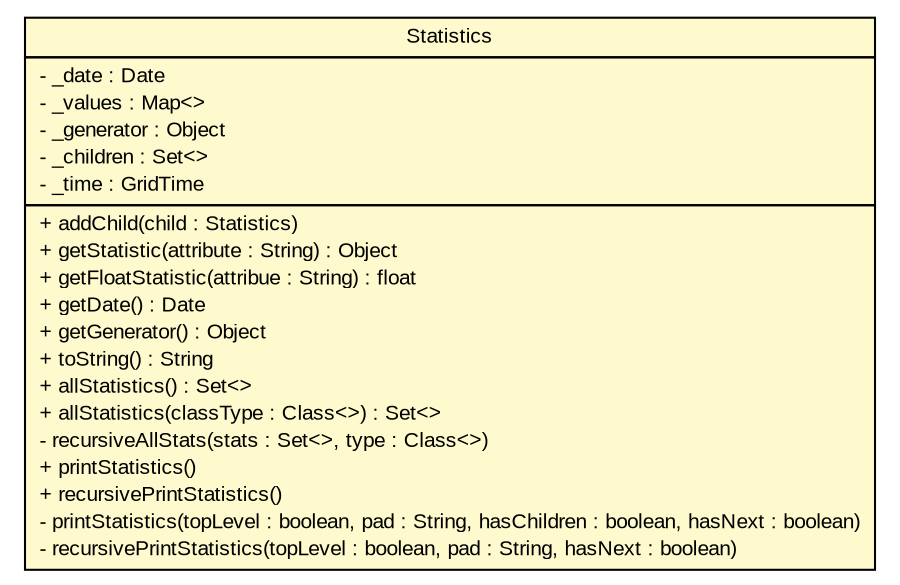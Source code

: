 #!/usr/local/bin/dot
#
# Class diagram 
# Generated by UMLGraph version R5_7_2-3-gee82a7 (http://www.umlgraph.org/)
#

digraph G {
	edge [fontname="arial",fontsize=10,labelfontname="arial",labelfontsize=10];
	node [fontname="arial",fontsize=10,shape=plaintext];
	nodesep=0.25;
	ranksep=0.5;
	// org.edg.data.replication.optorsim.infrastructure.Statistics
	c10387 [label=<<table title="org.edg.data.replication.optorsim.infrastructure.Statistics" border="0" cellborder="1" cellspacing="0" cellpadding="2" port="p" bgcolor="lemonChiffon" href="./Statistics.html">
		<tr><td><table border="0" cellspacing="0" cellpadding="1">
<tr><td align="center" balign="center"> Statistics </td></tr>
		</table></td></tr>
		<tr><td><table border="0" cellspacing="0" cellpadding="1">
<tr><td align="left" balign="left"> - _date : Date </td></tr>
<tr><td align="left" balign="left"> - _values : Map&lt;&gt; </td></tr>
<tr><td align="left" balign="left"> - _generator : Object </td></tr>
<tr><td align="left" balign="left"> - _children : Set&lt;&gt; </td></tr>
<tr><td align="left" balign="left"> - _time : GridTime </td></tr>
		</table></td></tr>
		<tr><td><table border="0" cellspacing="0" cellpadding="1">
<tr><td align="left" balign="left"> + addChild(child : Statistics) </td></tr>
<tr><td align="left" balign="left"> + getStatistic(attribute : String) : Object </td></tr>
<tr><td align="left" balign="left"> + getFloatStatistic(attribue : String) : float </td></tr>
<tr><td align="left" balign="left"> + getDate() : Date </td></tr>
<tr><td align="left" balign="left"> + getGenerator() : Object </td></tr>
<tr><td align="left" balign="left"> + toString() : String </td></tr>
<tr><td align="left" balign="left"> + allStatistics() : Set&lt;&gt; </td></tr>
<tr><td align="left" balign="left"> + allStatistics(classType : Class&lt;&gt;) : Set&lt;&gt; </td></tr>
<tr><td align="left" balign="left"> - recursiveAllStats(stats : Set&lt;&gt;, type : Class&lt;&gt;) </td></tr>
<tr><td align="left" balign="left"> + printStatistics() </td></tr>
<tr><td align="left" balign="left"> + recursivePrintStatistics() </td></tr>
<tr><td align="left" balign="left"> - printStatistics(topLevel : boolean, pad : String, hasChildren : boolean, hasNext : boolean) </td></tr>
<tr><td align="left" balign="left"> - recursivePrintStatistics(topLevel : boolean, pad : String, hasNext : boolean) </td></tr>
		</table></td></tr>
		</table>>, URL="./Statistics.html", fontname="arial", fontcolor="black", fontsize=10.0];
}

